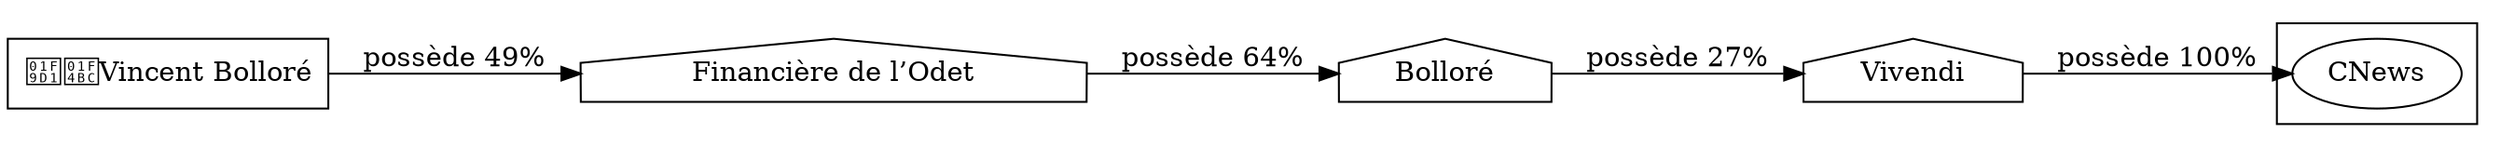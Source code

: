 digraph {
  rankdir=LR;
  subgraph roots {
    
      "vincent-bollore-77"[label="🧑‍💼Vincent Bolloré" shape=box]
    
  }

  
    "vivendi-81"[label="Vivendi" shape=house]
  
    "bollore-79"[label="Bolloré" shape=house]
  
    "financiere-de-l-odet-78"[label="Financière de l’Odet" shape=house]
  

  subgraph clusterLeaves {
    
      "cnews-80"[label="CNews"]
    
  }

  
    "vivendi-81" -> "cnews-80" [
      label="possède 100%"
    ]
  
    "bollore-79" -> "vivendi-81" [
      label="possède 27%"
    ]
  
    "financiere-de-l-odet-78" -> "bollore-79" [
      label="possède 64%"
    ]
  
    "vincent-bollore-77" -> "financiere-de-l-odet-78" [
      label="possède 49%"
    ]
  
}
